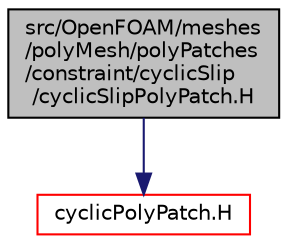 digraph "src/OpenFOAM/meshes/polyMesh/polyPatches/constraint/cyclicSlip/cyclicSlipPolyPatch.H"
{
  bgcolor="transparent";
  edge [fontname="Helvetica",fontsize="10",labelfontname="Helvetica",labelfontsize="10"];
  node [fontname="Helvetica",fontsize="10",shape=record];
  Node1 [label="src/OpenFOAM/meshes\l/polyMesh/polyPatches\l/constraint/cyclicSlip\l/cyclicSlipPolyPatch.H",height=0.2,width=0.4,color="black", fillcolor="grey75", style="filled", fontcolor="black"];
  Node1 -> Node2 [color="midnightblue",fontsize="10",style="solid",fontname="Helvetica"];
  Node2 [label="cyclicPolyPatch.H",height=0.2,width=0.4,color="red",URL="$a08650.html"];
}
